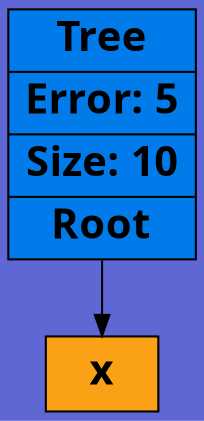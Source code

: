 digraph
{
rankdir = TB;
node[shape = record, color = "#000000", fontname = "Sans Bold Not-Rotated", fontsize = 20];
bgcolor = "#5e67d4";
TREE[rank = "min", style = "filled", fillcolor = "#007be9", label = "{Tree|Error: 5|Size: 10|<root>Root}"];
NODE_10[style = "filled", fillcolor = "#faa116", label = "{x}"];

TREE:root->NODE_10
}
